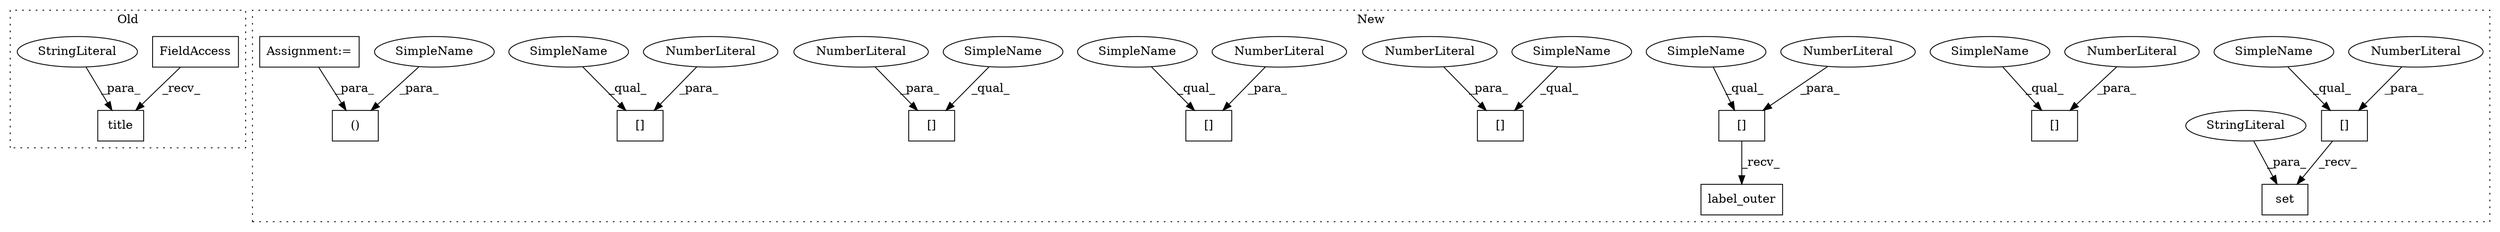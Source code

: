 digraph G {
subgraph cluster0 {
1 [label="title" a="32" s="1330,1353" l="6,1" shape="box"];
19 [label="FieldAccess" a="22" s="1312" l="10" shape="box"];
20 [label="StringLiteral" a="45" s="1336" l="17" shape="ellipse"];
label = "Old";
style="dotted";
}
subgraph cluster1 {
2 [label="label_outer" a="32" s="986" l="13" shape="box"];
3 [label="[]" a="2" s="980,984" l="3,1" shape="box"];
4 [label="NumberLiteral" a="34" s="983" l="1" shape="ellipse"];
5 [label="[]" a="2" s="1219,1223" l="3,1" shape="box"];
6 [label="()" a="106" s="645" l="18" shape="box"];
7 [label="NumberLiteral" a="34" s="1222" l="1" shape="ellipse"];
8 [label="[]" a="2" s="947,951" l="3,1" shape="box"];
9 [label="NumberLiteral" a="34" s="950" l="1" shape="ellipse"];
10 [label="[]" a="2" s="781,785" l="3,1" shape="box"];
11 [label="NumberLiteral" a="34" s="784" l="1" shape="ellipse"];
12 [label="[]" a="2" s="935,939" l="3,1" shape="box"];
13 [label="NumberLiteral" a="34" s="938" l="1" shape="ellipse"];
14 [label="[]" a="2" s="793,797" l="3,1" shape="box"];
15 [label="NumberLiteral" a="34" s="796" l="1" shape="ellipse"];
16 [label="[]" a="2" s="1207,1211" l="3,1" shape="box"];
17 [label="NumberLiteral" a="34" s="1210" l="1" shape="ellipse"];
18 [label="set" a="32" s="799,820" l="4,1" shape="box"];
21 [label="Assignment:=" a="7" s="208" l="3" shape="box"];
22 [label="StringLiteral" a="45" s="803" l="17" shape="ellipse"];
23 [label="SimpleName" a="42" s="935" l="2" shape="ellipse"];
24 [label="SimpleName" a="42" s="793" l="2" shape="ellipse"];
25 [label="SimpleName" a="42" s="1207" l="2" shape="ellipse"];
26 [label="SimpleName" a="42" s="980" l="2" shape="ellipse"];
27 [label="SimpleName" a="42" s="781" l="2" shape="ellipse"];
28 [label="SimpleName" a="42" s="1219" l="2" shape="ellipse"];
29 [label="SimpleName" a="42" s="661" l="2" shape="ellipse"];
30 [label="SimpleName" a="42" s="947" l="2" shape="ellipse"];
label = "New";
style="dotted";
}
3 -> 2 [label="_recv_"];
4 -> 3 [label="_para_"];
7 -> 5 [label="_para_"];
9 -> 8 [label="_para_"];
11 -> 10 [label="_para_"];
13 -> 12 [label="_para_"];
14 -> 18 [label="_recv_"];
15 -> 14 [label="_para_"];
17 -> 16 [label="_para_"];
19 -> 1 [label="_recv_"];
20 -> 1 [label="_para_"];
21 -> 6 [label="_para_"];
22 -> 18 [label="_para_"];
23 -> 12 [label="_qual_"];
24 -> 14 [label="_qual_"];
25 -> 16 [label="_qual_"];
26 -> 3 [label="_qual_"];
27 -> 10 [label="_qual_"];
28 -> 5 [label="_qual_"];
29 -> 6 [label="_para_"];
30 -> 8 [label="_qual_"];
}